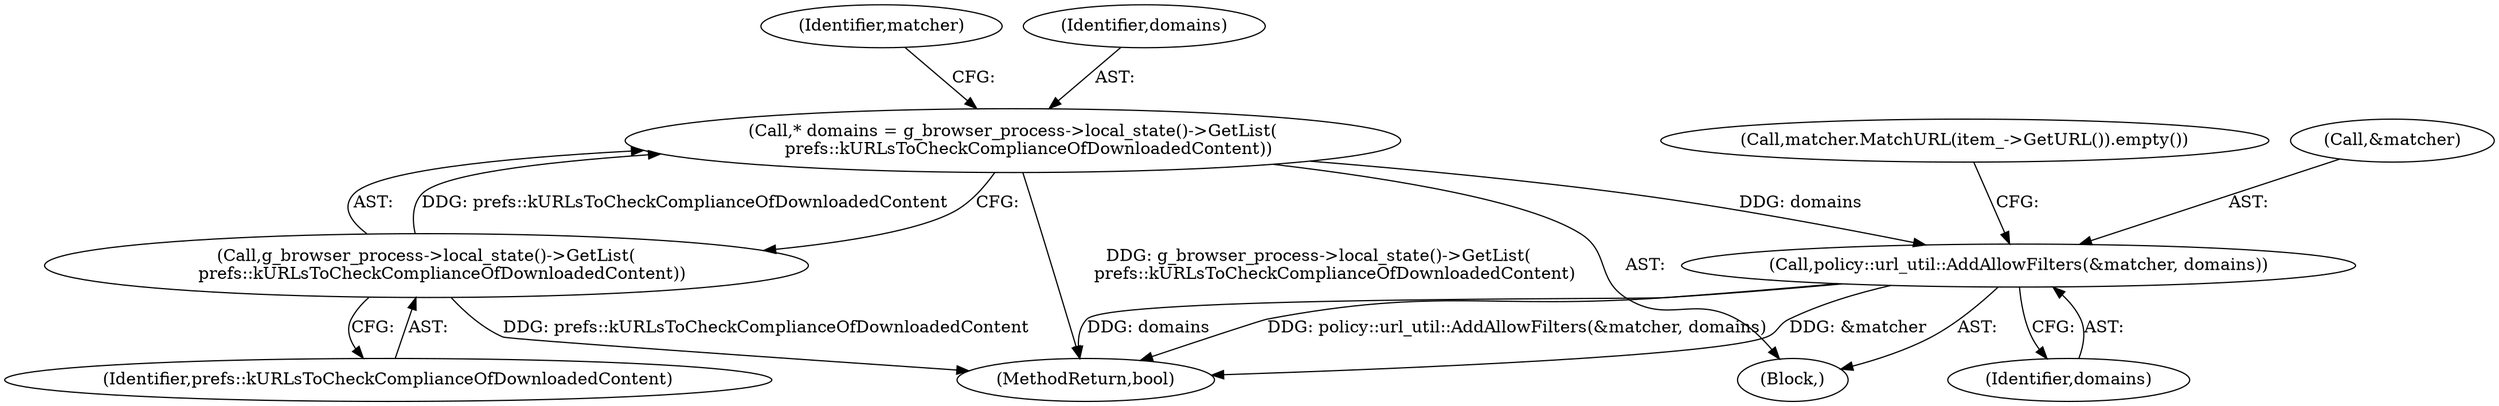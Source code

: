 digraph "0_Chrome_507241119f279c31766bd41c33d6ffb6851e2d7e_2@pointer" {
"1000136" [label="(Call,policy::url_util::AddAllowFilters(&matcher, domains))"];
"1000131" [label="(Call,* domains = g_browser_process->local_state()->GetList(\n      prefs::kURLsToCheckComplianceOfDownloadedContent))"];
"1000133" [label="(Call,g_browser_process->local_state()->GetList(\n      prefs::kURLsToCheckComplianceOfDownloadedContent))"];
"1000133" [label="(Call,g_browser_process->local_state()->GetList(\n      prefs::kURLsToCheckComplianceOfDownloadedContent))"];
"1000134" [label="(Identifier,prefs::kURLsToCheckComplianceOfDownloadedContent)"];
"1000142" [label="(Call,matcher.MatchURL(item_->GetURL()).empty())"];
"1000138" [label="(Identifier,matcher)"];
"1000143" [label="(MethodReturn,bool)"];
"1000131" [label="(Call,* domains = g_browser_process->local_state()->GetList(\n      prefs::kURLsToCheckComplianceOfDownloadedContent))"];
"1000103" [label="(Block,)"];
"1000132" [label="(Identifier,domains)"];
"1000139" [label="(Identifier,domains)"];
"1000136" [label="(Call,policy::url_util::AddAllowFilters(&matcher, domains))"];
"1000137" [label="(Call,&matcher)"];
"1000136" -> "1000103"  [label="AST: "];
"1000136" -> "1000139"  [label="CFG: "];
"1000137" -> "1000136"  [label="AST: "];
"1000139" -> "1000136"  [label="AST: "];
"1000142" -> "1000136"  [label="CFG: "];
"1000136" -> "1000143"  [label="DDG: domains"];
"1000136" -> "1000143"  [label="DDG: policy::url_util::AddAllowFilters(&matcher, domains)"];
"1000136" -> "1000143"  [label="DDG: &matcher"];
"1000131" -> "1000136"  [label="DDG: domains"];
"1000131" -> "1000103"  [label="AST: "];
"1000131" -> "1000133"  [label="CFG: "];
"1000132" -> "1000131"  [label="AST: "];
"1000133" -> "1000131"  [label="AST: "];
"1000138" -> "1000131"  [label="CFG: "];
"1000131" -> "1000143"  [label="DDG: g_browser_process->local_state()->GetList(\n      prefs::kURLsToCheckComplianceOfDownloadedContent)"];
"1000133" -> "1000131"  [label="DDG: prefs::kURLsToCheckComplianceOfDownloadedContent"];
"1000133" -> "1000134"  [label="CFG: "];
"1000134" -> "1000133"  [label="AST: "];
"1000133" -> "1000143"  [label="DDG: prefs::kURLsToCheckComplianceOfDownloadedContent"];
}
